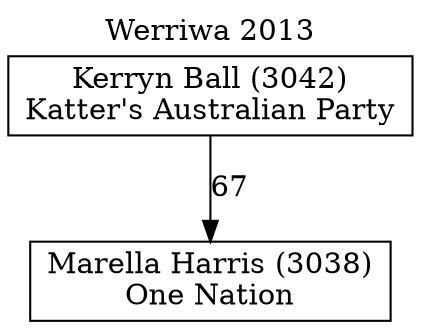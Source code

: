 // House preference flow
digraph "Marella Harris (3038)_Werriwa_2013" {
	graph [label="Werriwa 2013" labelloc=t mclimit=10]
	node [shape=box]
	"Marella Harris (3038)" [label="Marella Harris (3038)
One Nation"]
	"Kerryn Ball (3042)" [label="Kerryn Ball (3042)
Katter's Australian Party"]
	"Kerryn Ball (3042)" -> "Marella Harris (3038)" [label=67]
}
